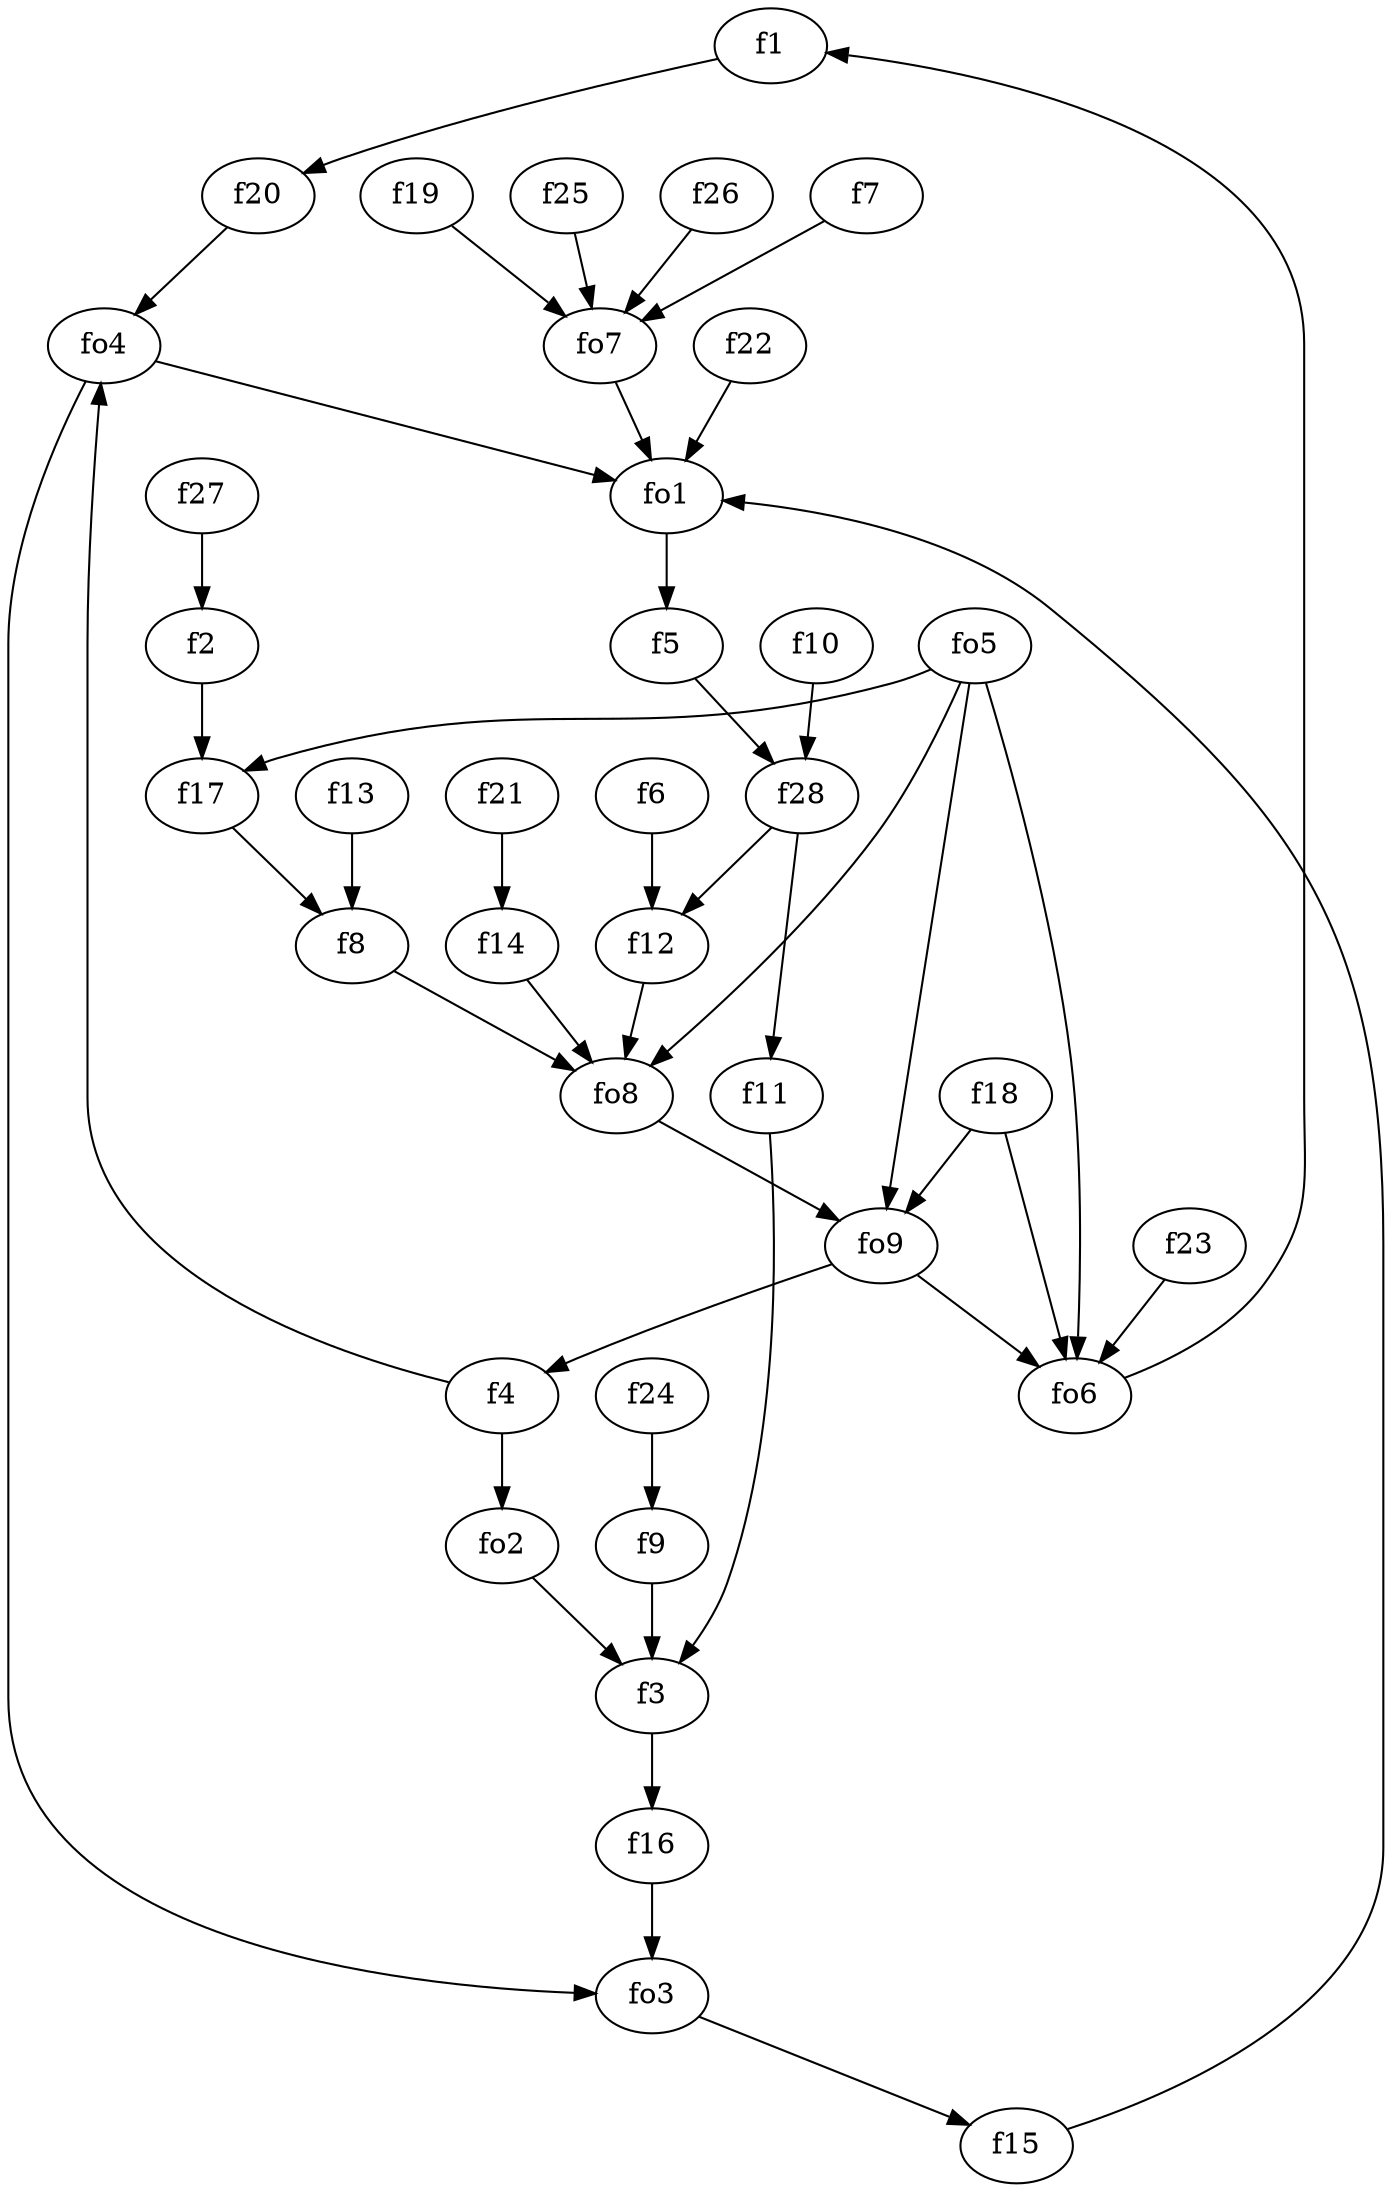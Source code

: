 strict digraph  {
f1;
f2;
f3;
f4;
f5;
f6;
f7;
f8;
f9;
f10;
f11;
f12;
f13;
f14;
f15;
f16;
f17;
f18;
f19;
f20;
f21;
f22;
f23;
f24;
f25;
f26;
f27;
f28;
fo1;
fo2;
fo3;
fo4;
fo5;
fo6;
fo7;
fo8;
fo9;
f1 -> f20  [weight=2];
f2 -> f17  [weight=2];
f3 -> f16  [weight=2];
f4 -> fo2  [weight=2];
f4 -> fo4  [weight=2];
f5 -> f28  [weight=2];
f6 -> f12  [weight=2];
f7 -> fo7  [weight=2];
f8 -> fo8  [weight=2];
f9 -> f3  [weight=2];
f10 -> f28  [weight=2];
f11 -> f3  [weight=2];
f12 -> fo8  [weight=2];
f13 -> f8  [weight=2];
f14 -> fo8  [weight=2];
f15 -> fo1  [weight=2];
f16 -> fo3  [weight=2];
f17 -> f8  [weight=2];
f18 -> fo9  [weight=2];
f18 -> fo6  [weight=2];
f19 -> fo7  [weight=2];
f20 -> fo4  [weight=2];
f21 -> f14  [weight=2];
f22 -> fo1  [weight=2];
f23 -> fo6  [weight=2];
f24 -> f9  [weight=2];
f25 -> fo7  [weight=2];
f26 -> fo7  [weight=2];
f27 -> f2  [weight=2];
f28 -> f11  [weight=2];
f28 -> f12  [weight=2];
fo1 -> f5  [weight=2];
fo2 -> f3  [weight=2];
fo3 -> f15  [weight=2];
fo4 -> fo1  [weight=2];
fo4 -> fo3  [weight=2];
fo5 -> f17  [weight=2];
fo5 -> fo9  [weight=2];
fo5 -> fo8  [weight=2];
fo5 -> fo6  [weight=2];
fo6 -> f1  [weight=2];
fo7 -> fo1  [weight=2];
fo8 -> fo9  [weight=2];
fo9 -> f4  [weight=2];
fo9 -> fo6  [weight=2];
}
